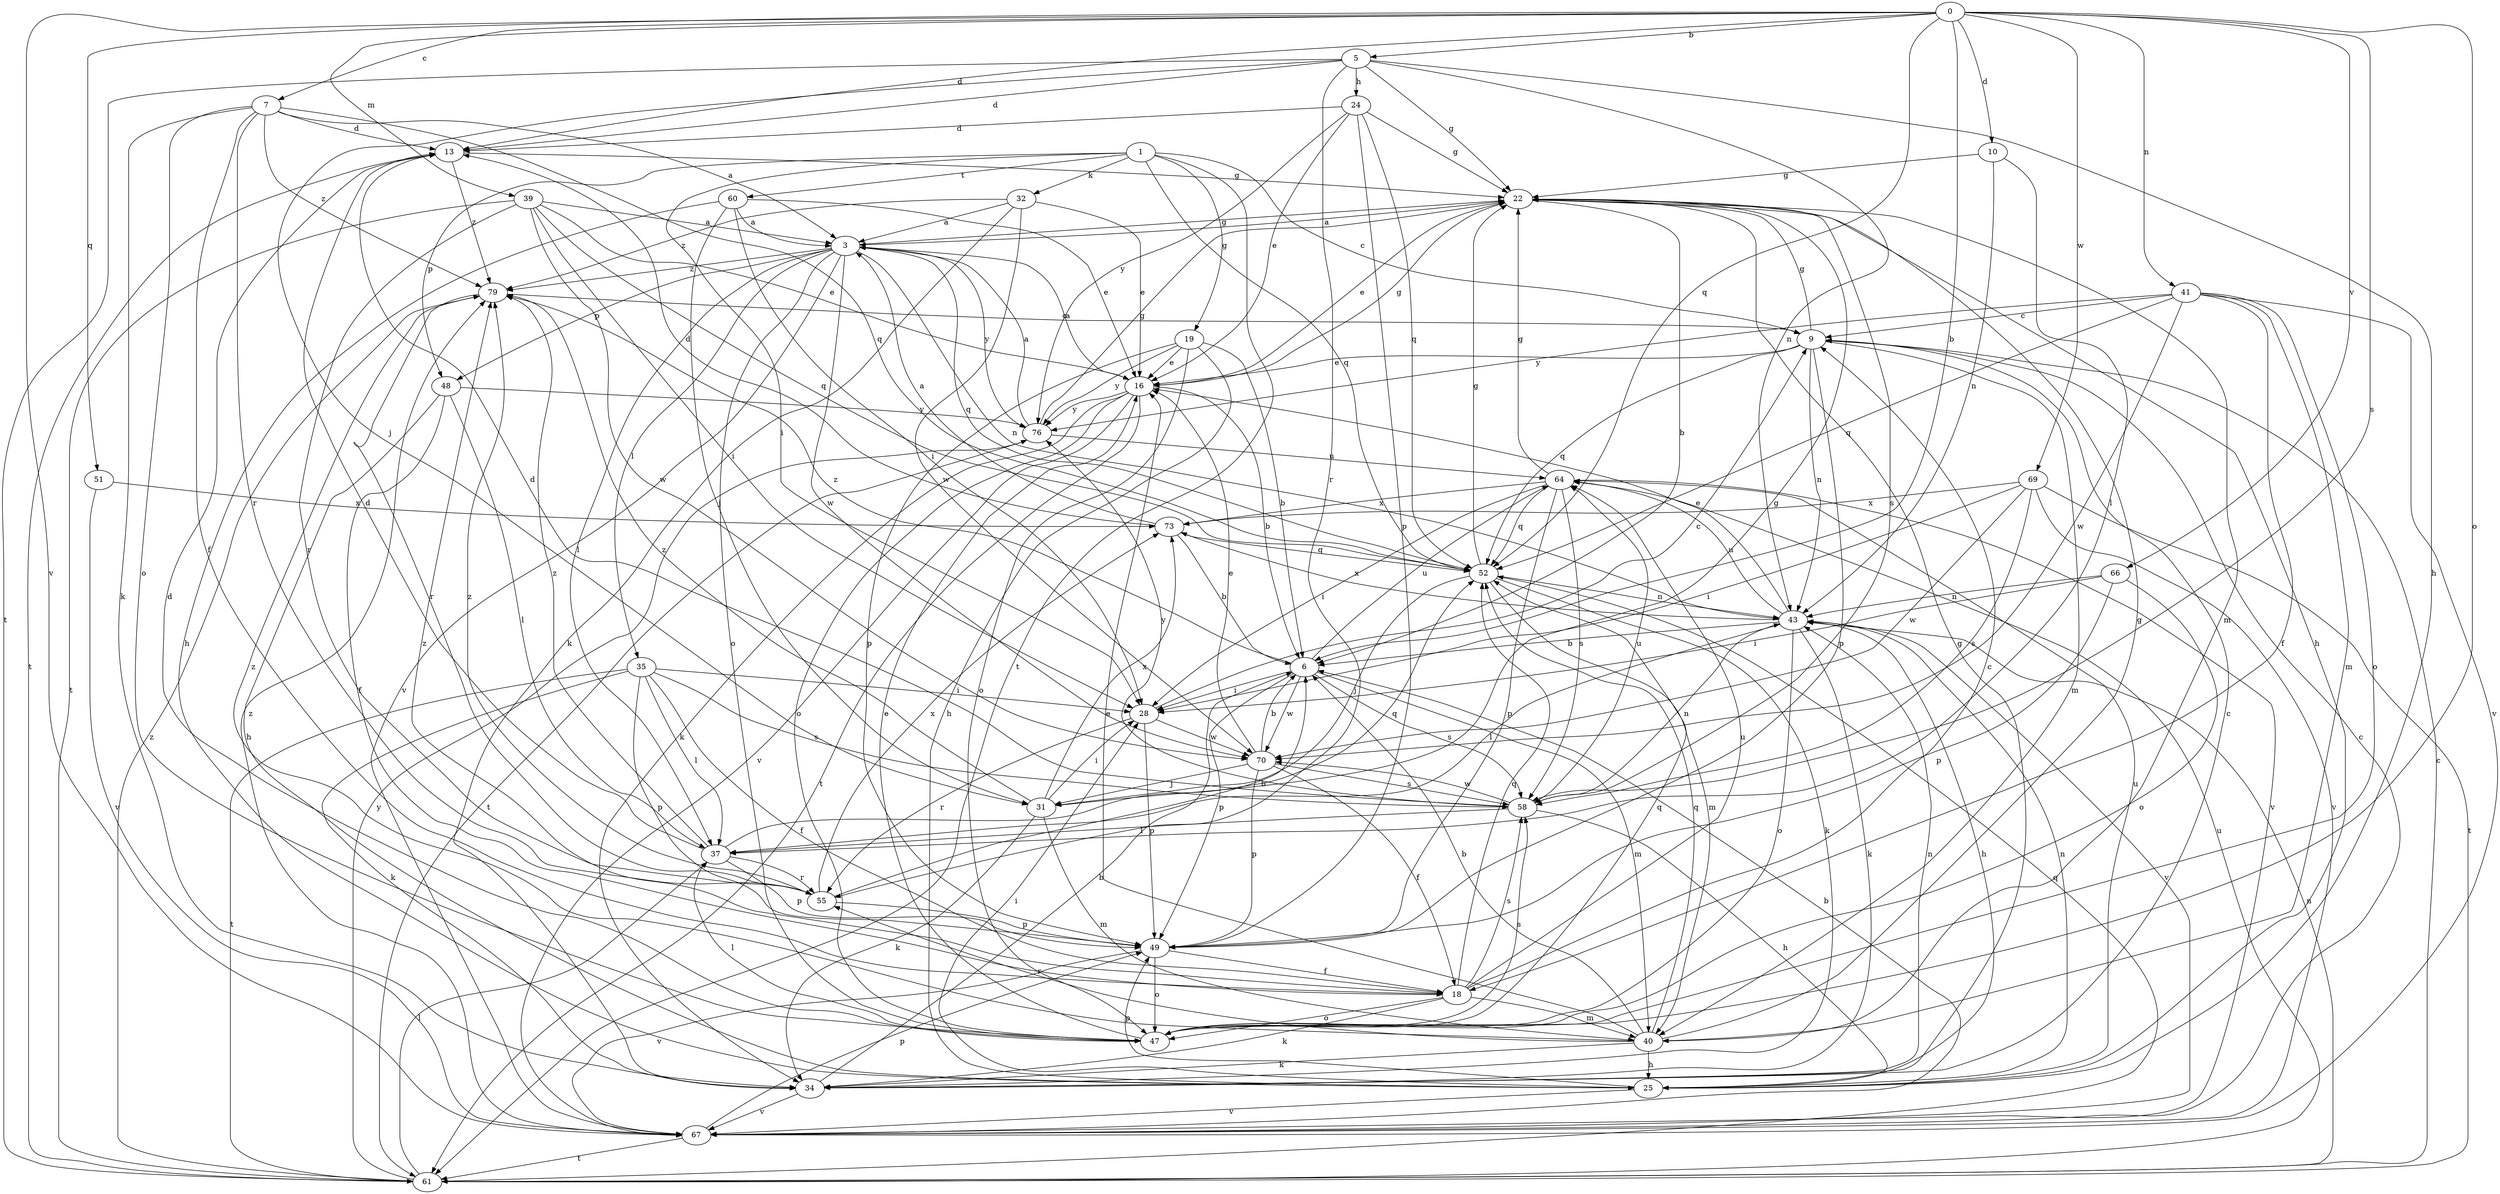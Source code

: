 strict digraph  {
0;
1;
3;
5;
6;
7;
9;
10;
13;
16;
18;
19;
22;
24;
25;
28;
31;
32;
34;
35;
37;
39;
40;
41;
43;
47;
48;
49;
51;
52;
55;
58;
60;
61;
64;
66;
67;
69;
70;
73;
76;
79;
0 -> 5  [label=b];
0 -> 6  [label=b];
0 -> 7  [label=c];
0 -> 10  [label=d];
0 -> 13  [label=d];
0 -> 39  [label=m];
0 -> 41  [label=n];
0 -> 47  [label=o];
0 -> 51  [label=q];
0 -> 52  [label=q];
0 -> 58  [label=s];
0 -> 66  [label=v];
0 -> 67  [label=v];
0 -> 69  [label=w];
1 -> 9  [label=c];
1 -> 19  [label=g];
1 -> 28  [label=i];
1 -> 32  [label=k];
1 -> 48  [label=p];
1 -> 52  [label=q];
1 -> 60  [label=t];
1 -> 61  [label=t];
3 -> 22  [label=g];
3 -> 35  [label=l];
3 -> 37  [label=l];
3 -> 43  [label=n];
3 -> 47  [label=o];
3 -> 48  [label=p];
3 -> 52  [label=q];
3 -> 67  [label=v];
3 -> 70  [label=w];
3 -> 76  [label=y];
3 -> 79  [label=z];
5 -> 13  [label=d];
5 -> 22  [label=g];
5 -> 24  [label=h];
5 -> 25  [label=h];
5 -> 31  [label=j];
5 -> 43  [label=n];
5 -> 55  [label=r];
5 -> 61  [label=t];
6 -> 28  [label=i];
6 -> 40  [label=m];
6 -> 49  [label=p];
6 -> 58  [label=s];
6 -> 64  [label=u];
6 -> 70  [label=w];
6 -> 79  [label=z];
7 -> 3  [label=a];
7 -> 13  [label=d];
7 -> 18  [label=f];
7 -> 34  [label=k];
7 -> 47  [label=o];
7 -> 52  [label=q];
7 -> 55  [label=r];
7 -> 79  [label=z];
9 -> 16  [label=e];
9 -> 22  [label=g];
9 -> 40  [label=m];
9 -> 43  [label=n];
9 -> 49  [label=p];
9 -> 52  [label=q];
10 -> 22  [label=g];
10 -> 37  [label=l];
10 -> 43  [label=n];
13 -> 22  [label=g];
13 -> 61  [label=t];
13 -> 79  [label=z];
16 -> 3  [label=a];
16 -> 6  [label=b];
16 -> 22  [label=g];
16 -> 34  [label=k];
16 -> 47  [label=o];
16 -> 61  [label=t];
16 -> 67  [label=v];
16 -> 76  [label=y];
18 -> 9  [label=c];
18 -> 34  [label=k];
18 -> 40  [label=m];
18 -> 47  [label=o];
18 -> 52  [label=q];
18 -> 58  [label=s];
18 -> 64  [label=u];
18 -> 79  [label=z];
19 -> 6  [label=b];
19 -> 16  [label=e];
19 -> 25  [label=h];
19 -> 47  [label=o];
19 -> 49  [label=p];
19 -> 76  [label=y];
22 -> 3  [label=a];
22 -> 6  [label=b];
22 -> 16  [label=e];
22 -> 25  [label=h];
22 -> 40  [label=m];
22 -> 58  [label=s];
24 -> 13  [label=d];
24 -> 16  [label=e];
24 -> 22  [label=g];
24 -> 49  [label=p];
24 -> 52  [label=q];
24 -> 76  [label=y];
25 -> 28  [label=i];
25 -> 43  [label=n];
25 -> 49  [label=p];
25 -> 64  [label=u];
25 -> 67  [label=v];
28 -> 9  [label=c];
28 -> 49  [label=p];
28 -> 55  [label=r];
28 -> 70  [label=w];
31 -> 22  [label=g];
31 -> 28  [label=i];
31 -> 34  [label=k];
31 -> 40  [label=m];
31 -> 73  [label=x];
31 -> 79  [label=z];
32 -> 3  [label=a];
32 -> 16  [label=e];
32 -> 34  [label=k];
32 -> 70  [label=w];
32 -> 79  [label=z];
34 -> 6  [label=b];
34 -> 9  [label=c];
34 -> 22  [label=g];
34 -> 43  [label=n];
34 -> 67  [label=v];
35 -> 18  [label=f];
35 -> 28  [label=i];
35 -> 34  [label=k];
35 -> 37  [label=l];
35 -> 49  [label=p];
35 -> 58  [label=s];
35 -> 61  [label=t];
37 -> 13  [label=d];
37 -> 49  [label=p];
37 -> 52  [label=q];
37 -> 55  [label=r];
37 -> 79  [label=z];
39 -> 3  [label=a];
39 -> 16  [label=e];
39 -> 28  [label=i];
39 -> 52  [label=q];
39 -> 55  [label=r];
39 -> 61  [label=t];
39 -> 70  [label=w];
40 -> 6  [label=b];
40 -> 16  [label=e];
40 -> 22  [label=g];
40 -> 25  [label=h];
40 -> 34  [label=k];
40 -> 52  [label=q];
40 -> 55  [label=r];
40 -> 79  [label=z];
41 -> 9  [label=c];
41 -> 18  [label=f];
41 -> 40  [label=m];
41 -> 47  [label=o];
41 -> 52  [label=q];
41 -> 67  [label=v];
41 -> 70  [label=w];
41 -> 76  [label=y];
43 -> 6  [label=b];
43 -> 16  [label=e];
43 -> 25  [label=h];
43 -> 34  [label=k];
43 -> 37  [label=l];
43 -> 47  [label=o];
43 -> 64  [label=u];
43 -> 67  [label=v];
43 -> 73  [label=x];
47 -> 13  [label=d];
47 -> 16  [label=e];
47 -> 37  [label=l];
47 -> 52  [label=q];
47 -> 58  [label=s];
48 -> 18  [label=f];
48 -> 25  [label=h];
48 -> 37  [label=l];
48 -> 76  [label=y];
49 -> 18  [label=f];
49 -> 47  [label=o];
49 -> 67  [label=v];
51 -> 67  [label=v];
51 -> 73  [label=x];
52 -> 22  [label=g];
52 -> 31  [label=j];
52 -> 34  [label=k];
52 -> 40  [label=m];
52 -> 43  [label=n];
55 -> 6  [label=b];
55 -> 49  [label=p];
55 -> 73  [label=x];
55 -> 79  [label=z];
58 -> 13  [label=d];
58 -> 25  [label=h];
58 -> 37  [label=l];
58 -> 43  [label=n];
58 -> 64  [label=u];
58 -> 70  [label=w];
58 -> 76  [label=y];
60 -> 3  [label=a];
60 -> 16  [label=e];
60 -> 25  [label=h];
60 -> 28  [label=i];
60 -> 31  [label=j];
61 -> 9  [label=c];
61 -> 37  [label=l];
61 -> 43  [label=n];
61 -> 52  [label=q];
61 -> 64  [label=u];
61 -> 76  [label=y];
61 -> 79  [label=z];
64 -> 22  [label=g];
64 -> 28  [label=i];
64 -> 49  [label=p];
64 -> 52  [label=q];
64 -> 58  [label=s];
64 -> 67  [label=v];
64 -> 73  [label=x];
66 -> 28  [label=i];
66 -> 43  [label=n];
66 -> 47  [label=o];
66 -> 49  [label=p];
67 -> 6  [label=b];
67 -> 9  [label=c];
67 -> 49  [label=p];
67 -> 61  [label=t];
67 -> 79  [label=z];
69 -> 28  [label=i];
69 -> 58  [label=s];
69 -> 61  [label=t];
69 -> 67  [label=v];
69 -> 70  [label=w];
69 -> 73  [label=x];
70 -> 6  [label=b];
70 -> 16  [label=e];
70 -> 18  [label=f];
70 -> 31  [label=j];
70 -> 49  [label=p];
70 -> 58  [label=s];
73 -> 3  [label=a];
73 -> 6  [label=b];
73 -> 13  [label=d];
73 -> 52  [label=q];
76 -> 3  [label=a];
76 -> 22  [label=g];
76 -> 61  [label=t];
76 -> 64  [label=u];
79 -> 9  [label=c];
79 -> 55  [label=r];
}
